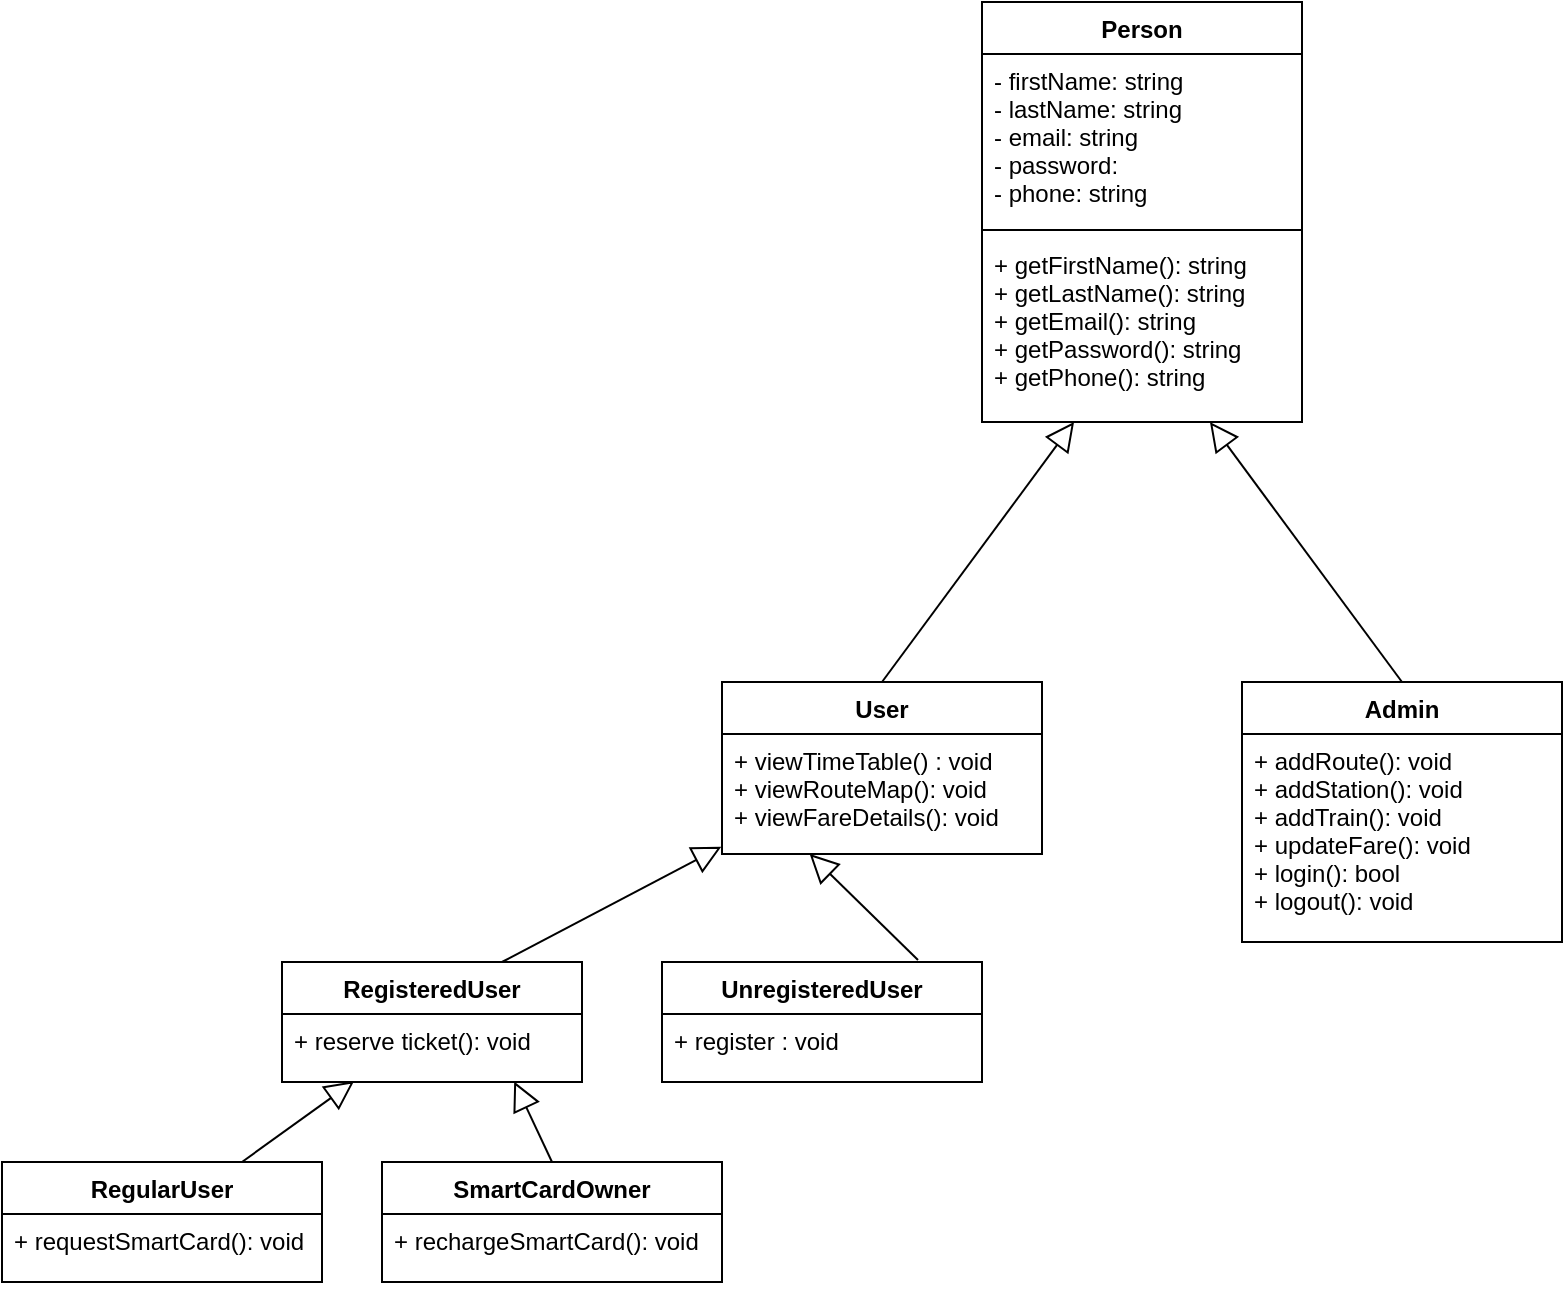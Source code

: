 <mxfile version="15.7.3" type="github"><diagram id="C5RBs43oDa-KdzZeNtuy" name="Page-1"><mxGraphModel dx="2040" dy="1043" grid="1" gridSize="10" guides="1" tooltips="1" connect="1" arrows="1" fold="1" page="0" pageScale="1" pageWidth="827" pageHeight="1169" background="none" math="0" shadow="0"><root><mxCell id="WIyWlLk6GJQsqaUBKTNV-0"/><mxCell id="WIyWlLk6GJQsqaUBKTNV-1" parent="WIyWlLk6GJQsqaUBKTNV-0"/><mxCell id="oz0YalD53Wy_oq5XSP2Q-18" value="User" style="swimlane;fontStyle=1;childLayout=stackLayout;horizontal=1;startSize=26;fillColor=none;horizontalStack=0;resizeParent=1;resizeParentMax=0;resizeLast=0;collapsible=1;marginBottom=0;" vertex="1" parent="WIyWlLk6GJQsqaUBKTNV-1"><mxGeometry x="-100" y="200" width="160" height="86" as="geometry"/></mxCell><mxCell id="oz0YalD53Wy_oq5XSP2Q-21" value="+ viewTimeTable() : void&#xA;+ viewRouteMap(): void&#xA;+ viewFareDetails(): void&#xA;&#xA;" style="text;strokeColor=default;fillColor=none;align=left;verticalAlign=top;spacingLeft=4;spacingRight=4;overflow=hidden;rotatable=0;points=[[0,0.5],[1,0.5]];portConstraint=eastwest;" vertex="1" parent="oz0YalD53Wy_oq5XSP2Q-18"><mxGeometry y="26" width="160" height="60" as="geometry"/></mxCell><mxCell id="oz0YalD53Wy_oq5XSP2Q-30" value="Admin" style="swimlane;fontStyle=1;align=center;verticalAlign=top;childLayout=stackLayout;horizontal=1;startSize=26;horizontalStack=0;resizeParent=1;resizeParentMax=0;resizeLast=0;collapsible=1;marginBottom=0;strokeColor=default;" vertex="1" parent="WIyWlLk6GJQsqaUBKTNV-1"><mxGeometry x="160" y="200" width="160" height="130" as="geometry"/></mxCell><mxCell id="oz0YalD53Wy_oq5XSP2Q-33" value="+ addRoute(): void&#xA;+ addStation(): void&#xA;+ addTrain(): void&#xA;+ updateFare(): void&#xA;+ login(): bool&#xA;+ logout(): void" style="text;strokeColor=none;fillColor=none;align=left;verticalAlign=top;spacingLeft=4;spacingRight=4;overflow=hidden;rotatable=0;points=[[0,0.5],[1,0.5]];portConstraint=eastwest;" vertex="1" parent="oz0YalD53Wy_oq5XSP2Q-30"><mxGeometry y="26" width="160" height="104" as="geometry"/></mxCell><mxCell id="oz0YalD53Wy_oq5XSP2Q-39" value="Person" style="swimlane;fontStyle=1;align=center;verticalAlign=top;childLayout=stackLayout;horizontal=1;startSize=26;horizontalStack=0;resizeParent=1;resizeParentMax=0;resizeLast=0;collapsible=1;marginBottom=0;strokeColor=default;" vertex="1" parent="WIyWlLk6GJQsqaUBKTNV-1"><mxGeometry x="30" y="-140" width="160" height="210" as="geometry"/></mxCell><mxCell id="oz0YalD53Wy_oq5XSP2Q-40" value="- firstName: string&#xA;- lastName: string&#xA;- email: string&#xA;- password:&#xA;- phone: string&#xA;&#xA;&#xA;&#xA;" style="text;strokeColor=none;fillColor=none;align=left;verticalAlign=top;spacingLeft=4;spacingRight=4;overflow=hidden;rotatable=0;points=[[0,0.5],[1,0.5]];portConstraint=eastwest;" vertex="1" parent="oz0YalD53Wy_oq5XSP2Q-39"><mxGeometry y="26" width="160" height="84" as="geometry"/></mxCell><mxCell id="oz0YalD53Wy_oq5XSP2Q-41" value="" style="line;strokeWidth=1;fillColor=none;align=left;verticalAlign=middle;spacingTop=-1;spacingLeft=3;spacingRight=3;rotatable=0;labelPosition=right;points=[];portConstraint=eastwest;" vertex="1" parent="oz0YalD53Wy_oq5XSP2Q-39"><mxGeometry y="110" width="160" height="8" as="geometry"/></mxCell><mxCell id="oz0YalD53Wy_oq5XSP2Q-42" value="+ getFirstName(): string&#xA;+ getLastName(): string&#xA;+ getEmail(): string&#xA;+ getPassword(): string&#xA;+ getPhone(): string&#xA;&#xA;&#xA;&#xA;" style="text;strokeColor=none;fillColor=none;align=left;verticalAlign=top;spacingLeft=4;spacingRight=4;overflow=hidden;rotatable=0;points=[[0,0.5],[1,0.5]];portConstraint=eastwest;" vertex="1" parent="oz0YalD53Wy_oq5XSP2Q-39"><mxGeometry y="118" width="160" height="92" as="geometry"/></mxCell><mxCell id="oz0YalD53Wy_oq5XSP2Q-43" value="" style="edgeStyle=none;html=1;endSize=12;endArrow=block;endFill=0;rounded=0;exitX=0.5;exitY=0;exitDx=0;exitDy=0;" edge="1" parent="WIyWlLk6GJQsqaUBKTNV-1" source="oz0YalD53Wy_oq5XSP2Q-18" target="oz0YalD53Wy_oq5XSP2Q-42"><mxGeometry width="160" relative="1" as="geometry"><mxPoint x="-30" y="10" as="sourcePoint"/><mxPoint x="30" y="80" as="targetPoint"/></mxGeometry></mxCell><mxCell id="oz0YalD53Wy_oq5XSP2Q-46" value="" style="edgeStyle=none;html=1;endSize=12;endArrow=block;endFill=0;rounded=0;exitX=0.5;exitY=0;exitDx=0;exitDy=0;" edge="1" parent="WIyWlLk6GJQsqaUBKTNV-1" source="oz0YalD53Wy_oq5XSP2Q-30" target="oz0YalD53Wy_oq5XSP2Q-42"><mxGeometry width="160" relative="1" as="geometry"><mxPoint x="-30" y="100" as="sourcePoint"/><mxPoint x="74" y="62" as="targetPoint"/></mxGeometry></mxCell><mxCell id="oz0YalD53Wy_oq5XSP2Q-47" value="UnregisteredUser&#xA;" style="swimlane;fontStyle=1;align=center;verticalAlign=top;childLayout=stackLayout;horizontal=1;startSize=26;horizontalStack=0;resizeParent=1;resizeParentMax=0;resizeLast=0;collapsible=1;marginBottom=0;strokeColor=default;" vertex="1" parent="WIyWlLk6GJQsqaUBKTNV-1"><mxGeometry x="-130" y="340" width="160" height="60" as="geometry"/></mxCell><mxCell id="oz0YalD53Wy_oq5XSP2Q-50" value="+ register : void" style="text;strokeColor=none;fillColor=none;align=left;verticalAlign=top;spacingLeft=4;spacingRight=4;overflow=hidden;rotatable=0;points=[[0,0.5],[1,0.5]];portConstraint=eastwest;" vertex="1" parent="oz0YalD53Wy_oq5XSP2Q-47"><mxGeometry y="26" width="160" height="34" as="geometry"/></mxCell><mxCell id="oz0YalD53Wy_oq5XSP2Q-51" value="RegisteredUser&#xA;" style="swimlane;fontStyle=1;align=center;verticalAlign=top;childLayout=stackLayout;horizontal=1;startSize=26;horizontalStack=0;resizeParent=1;resizeParentMax=0;resizeLast=0;collapsible=1;marginBottom=0;strokeColor=default;" vertex="1" parent="WIyWlLk6GJQsqaUBKTNV-1"><mxGeometry x="-320" y="340" width="150" height="60" as="geometry"/></mxCell><mxCell id="oz0YalD53Wy_oq5XSP2Q-52" value="+ reserve ticket(): void" style="text;strokeColor=none;fillColor=none;align=left;verticalAlign=top;spacingLeft=4;spacingRight=4;overflow=hidden;rotatable=0;points=[[0,0.5],[1,0.5]];portConstraint=eastwest;" vertex="1" parent="oz0YalD53Wy_oq5XSP2Q-51"><mxGeometry y="26" width="150" height="34" as="geometry"/></mxCell><mxCell id="oz0YalD53Wy_oq5XSP2Q-53" value="RegularUser&#xA;" style="swimlane;fontStyle=1;align=center;verticalAlign=top;childLayout=stackLayout;horizontal=1;startSize=26;horizontalStack=0;resizeParent=1;resizeParentMax=0;resizeLast=0;collapsible=1;marginBottom=0;strokeColor=default;" vertex="1" parent="WIyWlLk6GJQsqaUBKTNV-1"><mxGeometry x="-460" y="440" width="160" height="60" as="geometry"/></mxCell><mxCell id="oz0YalD53Wy_oq5XSP2Q-54" value="+ requestSmartCard(): void" style="text;strokeColor=none;fillColor=none;align=left;verticalAlign=top;spacingLeft=4;spacingRight=4;overflow=hidden;rotatable=0;points=[[0,0.5],[1,0.5]];portConstraint=eastwest;" vertex="1" parent="oz0YalD53Wy_oq5XSP2Q-53"><mxGeometry y="26" width="160" height="34" as="geometry"/></mxCell><mxCell id="oz0YalD53Wy_oq5XSP2Q-55" value="SmartCardOwner&#xA;" style="swimlane;fontStyle=1;align=center;verticalAlign=top;childLayout=stackLayout;horizontal=1;startSize=26;horizontalStack=0;resizeParent=1;resizeParentMax=0;resizeLast=0;collapsible=1;marginBottom=0;strokeColor=default;" vertex="1" parent="WIyWlLk6GJQsqaUBKTNV-1"><mxGeometry x="-270" y="440" width="170" height="60" as="geometry"/></mxCell><mxCell id="oz0YalD53Wy_oq5XSP2Q-56" value="+ rechargeSmartCard(): void" style="text;strokeColor=none;fillColor=none;align=left;verticalAlign=top;spacingLeft=4;spacingRight=4;overflow=hidden;rotatable=0;points=[[0,0.5],[1,0.5]];portConstraint=eastwest;" vertex="1" parent="oz0YalD53Wy_oq5XSP2Q-55"><mxGeometry y="26" width="170" height="34" as="geometry"/></mxCell><mxCell id="oz0YalD53Wy_oq5XSP2Q-57" value="" style="edgeStyle=none;html=1;endSize=12;endArrow=block;endFill=0;rounded=0;entryX=-0.002;entryY=0.939;entryDx=0;entryDy=0;entryPerimeter=0;" edge="1" parent="WIyWlLk6GJQsqaUBKTNV-1" target="oz0YalD53Wy_oq5XSP2Q-21"><mxGeometry width="160" relative="1" as="geometry"><mxPoint x="-210" y="340" as="sourcePoint"/><mxPoint x="-110" y="270" as="targetPoint"/></mxGeometry></mxCell><mxCell id="oz0YalD53Wy_oq5XSP2Q-59" value="" style="edgeStyle=none;html=1;endSize=12;endArrow=block;endFill=0;rounded=0;exitX=0.8;exitY=-0.017;exitDx=0;exitDy=0;exitPerimeter=0;entryX=0.274;entryY=1;entryDx=0;entryDy=0;entryPerimeter=0;" edge="1" parent="WIyWlLk6GJQsqaUBKTNV-1" source="oz0YalD53Wy_oq5XSP2Q-47" target="oz0YalD53Wy_oq5XSP2Q-21"><mxGeometry width="160" relative="1" as="geometry"><mxPoint x="-210" y="340" as="sourcePoint"/><mxPoint x="-30" y="290" as="targetPoint"/></mxGeometry></mxCell><mxCell id="oz0YalD53Wy_oq5XSP2Q-60" value="" style="edgeStyle=none;html=1;endSize=12;endArrow=block;endFill=0;rounded=0;entryX=0.774;entryY=0.994;entryDx=0;entryDy=0;entryPerimeter=0;exitX=0.5;exitY=0;exitDx=0;exitDy=0;" edge="1" parent="WIyWlLk6GJQsqaUBKTNV-1" source="oz0YalD53Wy_oq5XSP2Q-55" target="oz0YalD53Wy_oq5XSP2Q-52"><mxGeometry width="160" relative="1" as="geometry"><mxPoint x="-350" y="390" as="sourcePoint"/><mxPoint x="-190" y="390" as="targetPoint"/></mxGeometry></mxCell><mxCell id="oz0YalD53Wy_oq5XSP2Q-61" value="" style="edgeStyle=none;html=1;endSize=12;endArrow=block;endFill=0;rounded=0;entryX=0.24;entryY=0.99;entryDx=0;entryDy=0;entryPerimeter=0;exitX=0.75;exitY=0;exitDx=0;exitDy=0;" edge="1" parent="WIyWlLk6GJQsqaUBKTNV-1" source="oz0YalD53Wy_oq5XSP2Q-53" target="oz0YalD53Wy_oq5XSP2Q-52"><mxGeometry width="160" relative="1" as="geometry"><mxPoint x="-350" y="390" as="sourcePoint"/><mxPoint x="-190" y="390" as="targetPoint"/></mxGeometry></mxCell></root></mxGraphModel></diagram></mxfile>